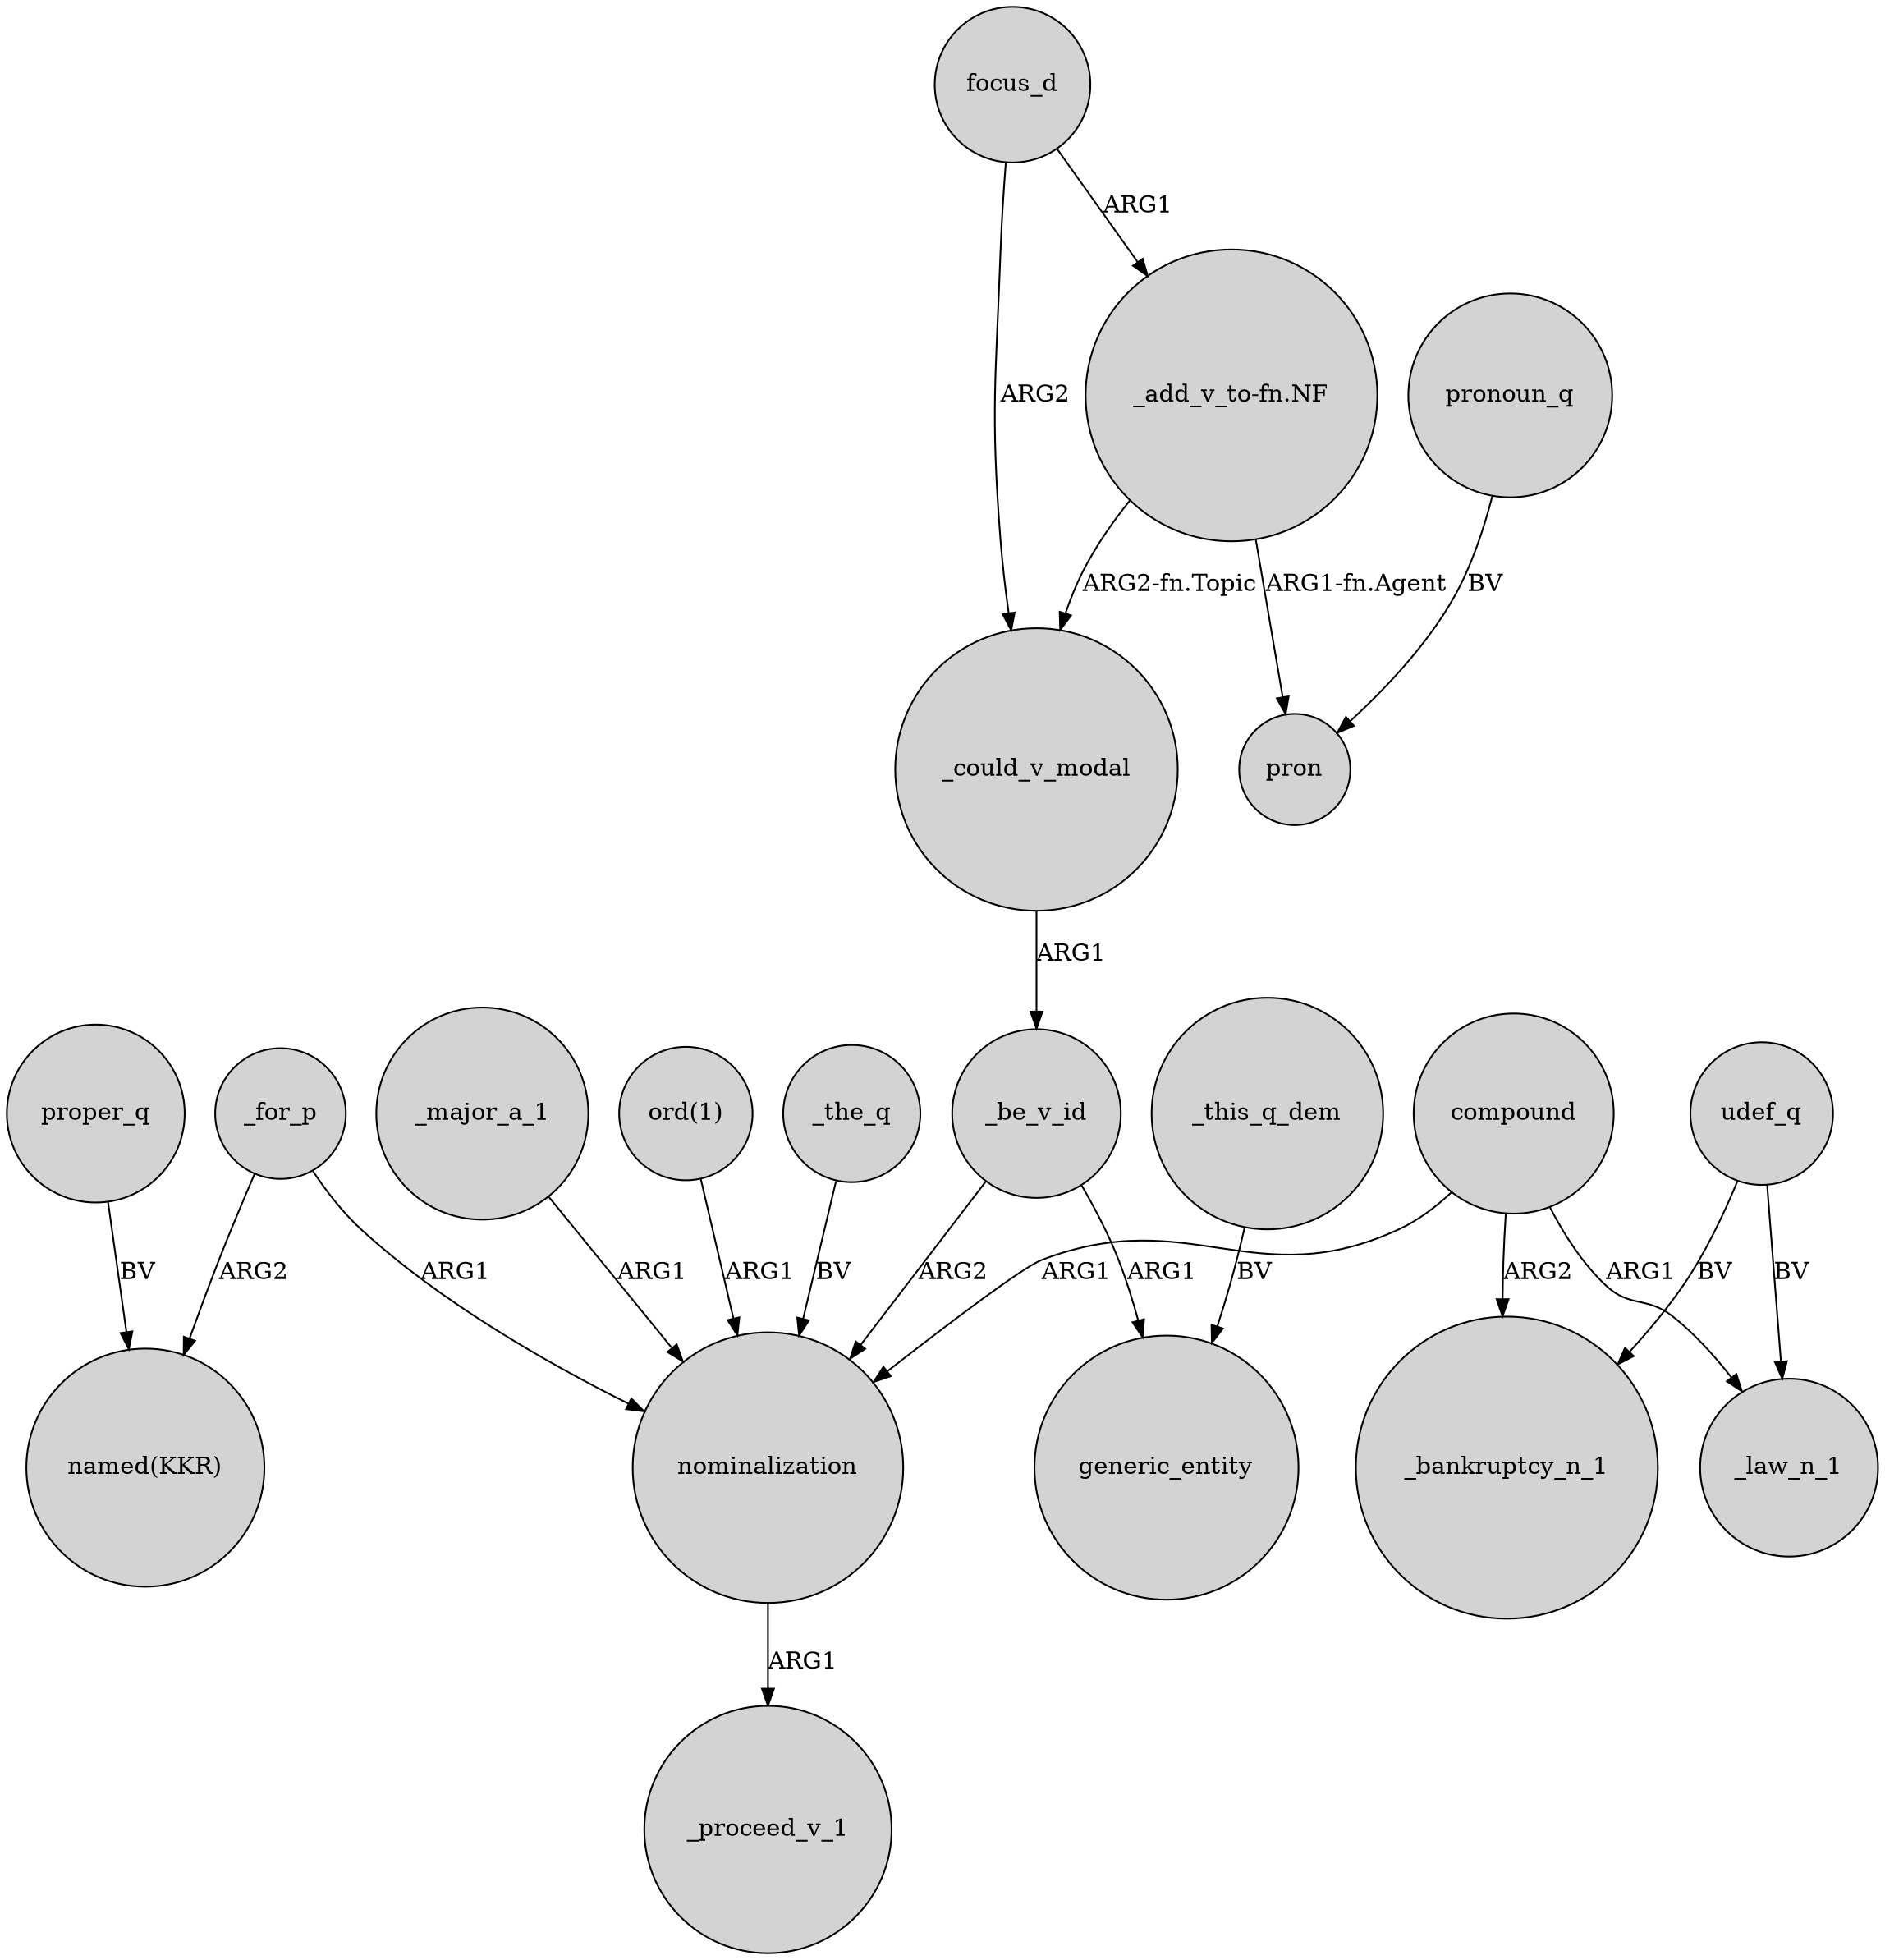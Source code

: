 digraph {
	node [shape=circle style=filled]
	focus_d -> _could_v_modal [label=ARG2]
	udef_q -> _bankruptcy_n_1 [label=BV]
	_for_p -> "named(KKR)" [label=ARG2]
	nominalization -> _proceed_v_1 [label=ARG1]
	compound -> _bankruptcy_n_1 [label=ARG2]
	_be_v_id -> generic_entity [label=ARG1]
	udef_q -> _law_n_1 [label=BV]
	proper_q -> "named(KKR)" [label=BV]
	_could_v_modal -> _be_v_id [label=ARG1]
	pronoun_q -> pron [label=BV]
	_this_q_dem -> generic_entity [label=BV]
	_major_a_1 -> nominalization [label=ARG1]
	"_add_v_to-fn.NF" -> _could_v_modal [label="ARG2-fn.Topic"]
	"ord(1)" -> nominalization [label=ARG1]
	_be_v_id -> nominalization [label=ARG2]
	"_add_v_to-fn.NF" -> pron [label="ARG1-fn.Agent"]
	_for_p -> nominalization [label=ARG1]
	focus_d -> "_add_v_to-fn.NF" [label=ARG1]
	compound -> _law_n_1 [label=ARG1]
	compound -> nominalization [label=ARG1]
	_the_q -> nominalization [label=BV]
}
